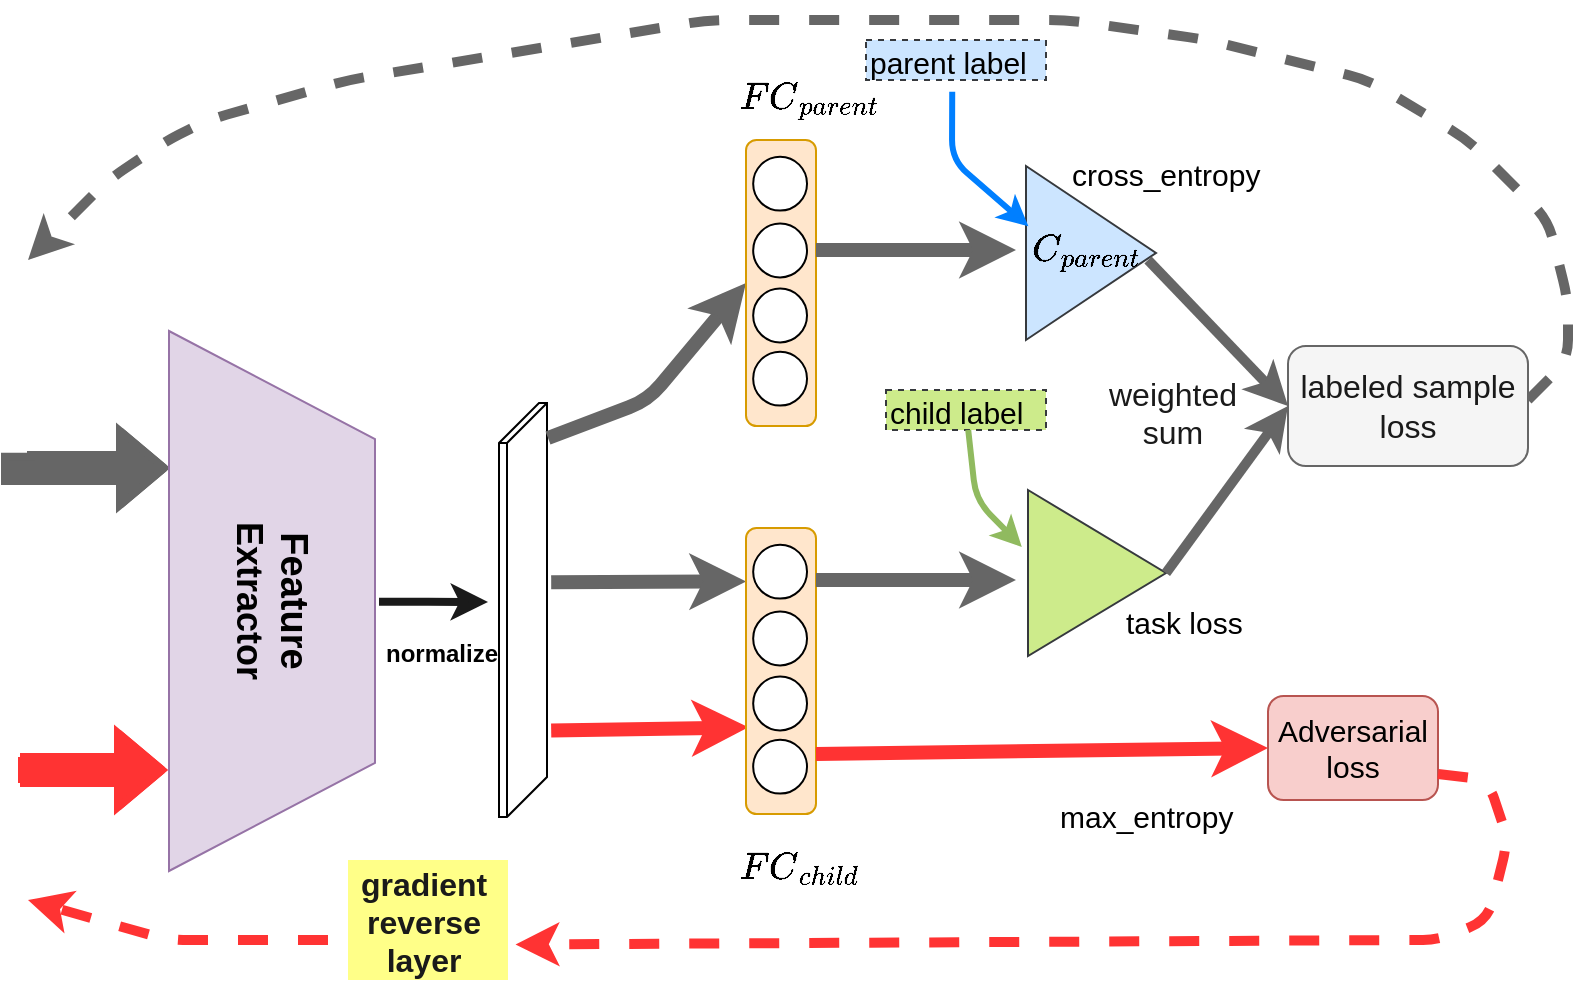 <mxfile version="14.4.4" type="github">
  <diagram id="ks4RM9dCCZyvrqQTFD8F" name="第 1 页">
    <mxGraphModel dx="1150" dy="651" grid="1" gridSize="10" guides="1" tooltips="1" connect="1" arrows="1" fold="1" page="1" pageScale="1" pageWidth="583" pageHeight="827" math="1" shadow="0">
      <root>
        <mxCell id="0" />
        <mxCell id="1" parent="0" />
        <mxCell id="MTRD8ADKReDqSSXhINTx-1" style="edgeStyle=orthogonalEdgeStyle;shape=flexArrow;rounded=0;html=1;exitX=1;exitY=0.5;jettySize=auto;orthogonalLoop=1;strokeColor=#666666;strokeWidth=4;fillColor=#666666;" edge="1" parent="1">
          <mxGeometry relative="1" as="geometry">
            <mxPoint x="359" y="394" as="targetPoint" />
            <Array as="points">
              <mxPoint x="309" y="394" />
              <mxPoint x="309" y="394" />
            </Array>
            <mxPoint x="284" y="386.405" as="sourcePoint" />
          </mxGeometry>
        </mxCell>
        <mxCell id="MTRD8ADKReDqSSXhINTx-2" style="edgeStyle=orthogonalEdgeStyle;shape=flexArrow;rounded=0;html=1;jettySize=auto;orthogonalLoop=1;strokeColor=#FF3333;strokeWidth=4;fillColor=#FF3333;fontColor=#EA6B66;" edge="1" parent="1">
          <mxGeometry relative="1" as="geometry">
            <mxPoint x="358" y="545" as="targetPoint" />
            <mxPoint x="284" y="545" as="sourcePoint" />
            <Array as="points">
              <mxPoint x="285" y="545" />
              <mxPoint x="285" y="545" />
            </Array>
          </mxGeometry>
        </mxCell>
        <mxCell id="MTRD8ADKReDqSSXhINTx-3" style="edgeStyle=orthogonalEdgeStyle;rounded=0;html=1;jettySize=auto;orthogonalLoop=1;strokeColor=#1A1A1A;strokeWidth=4;fillColor=#666666;" edge="1" parent="1">
          <mxGeometry relative="1" as="geometry">
            <mxPoint x="519" y="461" as="targetPoint" />
            <mxPoint x="464.5" y="460.875" as="sourcePoint" />
            <Array as="points">
              <mxPoint x="489" y="461" />
              <mxPoint x="489" y="461" />
            </Array>
          </mxGeometry>
        </mxCell>
        <mxCell id="MTRD8ADKReDqSSXhINTx-4" value="&lt;b&gt;&lt;font style=&quot;font-size: 19px&quot;&gt;Feature&lt;/font&gt;&lt;/b&gt;&lt;div&gt;&lt;b&gt;&lt;font size=&quot;4&quot;&gt;Extractor&lt;/font&gt;&lt;/b&gt;&lt;/div&gt;" style="shape=trapezoid;perimeter=trapezoidPerimeter;whiteSpace=wrap;html=1;rounded=0;rotation=90;fillColor=#e1d5e7;strokeColor=#9673a6;" vertex="1" parent="1">
          <mxGeometry x="276" y="409" width="270" height="103" as="geometry" />
        </mxCell>
        <mxCell id="MTRD8ADKReDqSSXhINTx-5" value="" style="shape=cube;whiteSpace=wrap;html=1;boundedLbl=1;rounded=0;fillColor=none;rotation=90;" vertex="1" parent="1">
          <mxGeometry x="433" y="453" width="207" height="24" as="geometry" />
        </mxCell>
        <mxCell id="MTRD8ADKReDqSSXhINTx-6" value="&lt;b&gt;normalize&lt;/b&gt;" style="text;html=1;resizable=0;points=[];autosize=1;align=left;verticalAlign=top;spacingTop=-4;rotation=0;" vertex="1" parent="1">
          <mxGeometry x="466" y="477" width="70" height="20" as="geometry" />
        </mxCell>
        <mxCell id="MTRD8ADKReDqSSXhINTx-7" value="" style="endArrow=classic;html=1;strokeColor=#666666;strokeWidth=7;fillColor=#666666;entryX=0.002;entryY=0.187;entryPerimeter=0;exitX=0.433;exitY=-0.087;exitPerimeter=0;" edge="1" parent="1" source="MTRD8ADKReDqSSXhINTx-5" target="MTRD8ADKReDqSSXhINTx-21">
          <mxGeometry width="50" height="50" relative="1" as="geometry">
            <mxPoint x="559" y="451" as="sourcePoint" />
            <mxPoint x="650" y="444" as="targetPoint" />
          </mxGeometry>
        </mxCell>
        <mxCell id="MTRD8ADKReDqSSXhINTx-8" value="" style="endArrow=classic;html=1;strokeColor=#FF3333;strokeWidth=7;fillColor=#666666;exitX=0.791;exitY=-0.087;exitPerimeter=0;entryX=0.035;entryY=0.697;entryPerimeter=0;" edge="1" parent="1" source="MTRD8ADKReDqSSXhINTx-5" target="MTRD8ADKReDqSSXhINTx-21">
          <mxGeometry width="50" height="50" relative="1" as="geometry">
            <mxPoint x="559" y="526" as="sourcePoint" />
            <mxPoint x="639" y="526" as="targetPoint" />
          </mxGeometry>
        </mxCell>
        <mxCell id="MTRD8ADKReDqSSXhINTx-9" value="" style="endArrow=classic;html=1;strokeColor=#666666;strokeWidth=7;fillColor=#666666;entryX=0;entryY=0.5;" edge="1" parent="1" target="MTRD8ADKReDqSSXhINTx-13">
          <mxGeometry width="50" height="50" relative="1" as="geometry">
            <mxPoint x="549" y="379" as="sourcePoint" />
            <mxPoint x="629" y="310" as="targetPoint" />
            <Array as="points">
              <mxPoint x="599" y="360" />
            </Array>
          </mxGeometry>
        </mxCell>
        <mxCell id="MTRD8ADKReDqSSXhINTx-10" value="" style="group" vertex="1" connectable="0" parent="1">
          <mxGeometry x="648" y="230" width="35" height="143" as="geometry" />
        </mxCell>
        <mxCell id="MTRD8ADKReDqSSXhINTx-11" value="" style="group" vertex="1" connectable="0" parent="MTRD8ADKReDqSSXhINTx-10">
          <mxGeometry width="35" height="143" as="geometry" />
        </mxCell>
        <mxCell id="MTRD8ADKReDqSSXhINTx-12" value="" style="group" vertex="1" connectable="0" parent="MTRD8ADKReDqSSXhINTx-11">
          <mxGeometry width="35" height="143" as="geometry" />
        </mxCell>
        <mxCell id="MTRD8ADKReDqSSXhINTx-13" value="" style="rounded=1;whiteSpace=wrap;html=1;fillColor=#ffe6cc;strokeColor=#d79b00;" vertex="1" parent="MTRD8ADKReDqSSXhINTx-12">
          <mxGeometry width="35" height="143" as="geometry" />
        </mxCell>
        <mxCell id="MTRD8ADKReDqSSXhINTx-14" value="" style="ellipse;whiteSpace=wrap;html=1;aspect=fixed;rounded=0;fillColor=#ffffff;strokeColor=#000000;" vertex="1" parent="MTRD8ADKReDqSSXhINTx-12">
          <mxGeometry x="3.59" y="8.357" width="26.923" height="26.923" as="geometry" />
        </mxCell>
        <mxCell id="MTRD8ADKReDqSSXhINTx-15" value="" style="ellipse;whiteSpace=wrap;html=1;aspect=fixed;rounded=0;fillColor=#ffffff;strokeColor=#000000;" vertex="1" parent="MTRD8ADKReDqSSXhINTx-12">
          <mxGeometry x="3.59" y="41.786" width="26.923" height="26.923" as="geometry" />
        </mxCell>
        <mxCell id="MTRD8ADKReDqSSXhINTx-16" value="" style="ellipse;whiteSpace=wrap;html=1;aspect=fixed;rounded=0;fillColor=#ffffff;strokeColor=#000000;" vertex="1" parent="MTRD8ADKReDqSSXhINTx-12">
          <mxGeometry x="3.59" y="74.286" width="26.923" height="26.923" as="geometry" />
        </mxCell>
        <mxCell id="MTRD8ADKReDqSSXhINTx-17" value="" style="ellipse;whiteSpace=wrap;html=1;aspect=fixed;rounded=0;fillColor=#ffffff;strokeColor=#000000;" vertex="1" parent="MTRD8ADKReDqSSXhINTx-12">
          <mxGeometry x="3.59" y="105.857" width="26.923" height="26.923" as="geometry" />
        </mxCell>
        <mxCell id="MTRD8ADKReDqSSXhINTx-18" value="" style="group;fontSize=12;" vertex="1" connectable="0" parent="1">
          <mxGeometry x="648" y="424" width="105" height="161" as="geometry" />
        </mxCell>
        <mxCell id="MTRD8ADKReDqSSXhINTx-19" value="" style="group" vertex="1" connectable="0" parent="MTRD8ADKReDqSSXhINTx-18">
          <mxGeometry width="105" height="161" as="geometry" />
        </mxCell>
        <mxCell id="MTRD8ADKReDqSSXhINTx-20" value="" style="group" vertex="1" connectable="0" parent="MTRD8ADKReDqSSXhINTx-19">
          <mxGeometry width="105" height="161" as="geometry" />
        </mxCell>
        <mxCell id="MTRD8ADKReDqSSXhINTx-21" value="" style="rounded=1;whiteSpace=wrap;html=1;fillColor=#ffe6cc;strokeColor=#d79b00;" vertex="1" parent="MTRD8ADKReDqSSXhINTx-20">
          <mxGeometry width="35" height="143" as="geometry" />
        </mxCell>
        <mxCell id="MTRD8ADKReDqSSXhINTx-22" value="" style="ellipse;whiteSpace=wrap;html=1;aspect=fixed;rounded=0;fillColor=#ffffff;strokeColor=#000000;" vertex="1" parent="MTRD8ADKReDqSSXhINTx-20">
          <mxGeometry x="3.59" y="8.357" width="26.923" height="26.923" as="geometry" />
        </mxCell>
        <mxCell id="MTRD8ADKReDqSSXhINTx-23" value="" style="ellipse;whiteSpace=wrap;html=1;aspect=fixed;rounded=0;fillColor=#ffffff;strokeColor=#000000;" vertex="1" parent="MTRD8ADKReDqSSXhINTx-20">
          <mxGeometry x="3.59" y="41.786" width="26.923" height="26.923" as="geometry" />
        </mxCell>
        <mxCell id="MTRD8ADKReDqSSXhINTx-24" value="" style="ellipse;whiteSpace=wrap;html=1;aspect=fixed;rounded=0;fillColor=#ffffff;strokeColor=#000000;" vertex="1" parent="MTRD8ADKReDqSSXhINTx-20">
          <mxGeometry x="3.59" y="74.286" width="26.923" height="26.923" as="geometry" />
        </mxCell>
        <mxCell id="MTRD8ADKReDqSSXhINTx-25" value="" style="ellipse;whiteSpace=wrap;html=1;aspect=fixed;rounded=0;fillColor=#ffffff;strokeColor=#000000;" vertex="1" parent="MTRD8ADKReDqSSXhINTx-20">
          <mxGeometry x="3.59" y="105.857" width="26.923" height="26.923" as="geometry" />
        </mxCell>
        <mxCell id="MTRD8ADKReDqSSXhINTx-26" value="$${FC}_{child}$$" style="text;html=1;resizable=0;points=[];autosize=1;align=left;verticalAlign=top;spacingTop=-4;fontSize=16;" vertex="1" parent="MTRD8ADKReDqSSXhINTx-20">
          <mxGeometry x="-5" y="141" width="110" height="20" as="geometry" />
        </mxCell>
        <mxCell id="MTRD8ADKReDqSSXhINTx-27" value="$${FC}_{parent}$$" style="text;html=1;resizable=0;points=[];autosize=1;align=left;verticalAlign=top;spacingTop=-4;fontStyle=0;fontSize=16;" vertex="1" parent="1">
          <mxGeometry x="643" y="180" width="110" height="20" as="geometry" />
        </mxCell>
        <mxCell id="MTRD8ADKReDqSSXhINTx-28" value="" style="endArrow=classic;html=1;strokeColor=#666666;strokeWidth=7;fillColor=#666666;" edge="1" parent="1">
          <mxGeometry width="50" height="50" relative="1" as="geometry">
            <mxPoint x="683" y="285" as="sourcePoint" />
            <mxPoint x="783" y="285" as="targetPoint" />
          </mxGeometry>
        </mxCell>
        <mxCell id="MTRD8ADKReDqSSXhINTx-29" value="" style="endArrow=classic;html=1;strokeColor=#666666;strokeWidth=7;fillColor=#666666;" edge="1" parent="1">
          <mxGeometry width="50" height="50" relative="1" as="geometry">
            <mxPoint x="683" y="450" as="sourcePoint" />
            <mxPoint x="783" y="450" as="targetPoint" />
          </mxGeometry>
        </mxCell>
        <mxCell id="MTRD8ADKReDqSSXhINTx-30" value="" style="endArrow=classic;html=1;strokeColor=#FF3333;strokeWidth=7;fillColor=#666666;entryX=0;entryY=0.5;" edge="1" parent="1" target="MTRD8ADKReDqSSXhINTx-35">
          <mxGeometry width="50" height="50" relative="1" as="geometry">
            <mxPoint x="683" y="537" as="sourcePoint" />
            <mxPoint x="899" y="540" as="targetPoint" />
          </mxGeometry>
        </mxCell>
        <mxCell id="MTRD8ADKReDqSSXhINTx-31" value="" style="triangle;whiteSpace=wrap;html=1;rounded=0;fillColor=#cce5ff;strokeColor=#36393d;" vertex="1" parent="1">
          <mxGeometry x="788" y="243" width="65" height="87" as="geometry" />
        </mxCell>
        <mxCell id="MTRD8ADKReDqSSXhINTx-32" value="$$C_{parent}$$" style="text;html=1;resizable=0;points=[];autosize=1;align=left;verticalAlign=top;spacingTop=-4;fontSize=16;" vertex="1" parent="1">
          <mxGeometry x="789" y="256" width="100" height="20" as="geometry" />
        </mxCell>
        <mxCell id="MTRD8ADKReDqSSXhINTx-33" value="$$C_{child}$$" style="text;html=1;resizable=0;points=[];autosize=1;align=left;verticalAlign=top;spacingTop=-4;fontSize=16;" vertex="1" parent="1">
          <mxGeometry x="791" y="422" width="90" height="20" as="geometry" />
        </mxCell>
        <mxCell id="MTRD8ADKReDqSSXhINTx-34" value="" style="triangle;whiteSpace=wrap;html=1;rounded=0;fillColor=#cdeb8b;strokeColor=#36393d;" vertex="1" parent="1">
          <mxGeometry x="789" y="405" width="69" height="83" as="geometry" />
        </mxCell>
        <mxCell id="MTRD8ADKReDqSSXhINTx-35" value="&lt;font style=&quot;font-size: 15px;&quot;&gt;Adversarial loss&lt;/font&gt;" style="rounded=1;whiteSpace=wrap;html=1;fillColor=#f8cecc;strokeColor=#b85450;fontSize=15;" vertex="1" parent="1">
          <mxGeometry x="909" y="508" width="85" height="52" as="geometry" />
        </mxCell>
        <mxCell id="MTRD8ADKReDqSSXhINTx-36" value="cross_entropy" style="text;html=1;resizable=0;points=[];autosize=1;align=left;verticalAlign=top;spacingTop=-4;fontSize=15;" vertex="1" parent="1">
          <mxGeometry x="809" y="236" width="110" height="20" as="geometry" />
        </mxCell>
        <mxCell id="MTRD8ADKReDqSSXhINTx-37" value="task loss" style="text;html=1;resizable=0;points=[];autosize=1;align=left;verticalAlign=top;spacingTop=-4;fontSize=15;" vertex="1" parent="1">
          <mxGeometry x="836" y="460" width="70" height="20" as="geometry" />
        </mxCell>
        <mxCell id="MTRD8ADKReDqSSXhINTx-38" value="parent label" style="text;html=1;resizable=0;points=[];autosize=1;align=left;verticalAlign=top;spacingTop=-4;fontSize=15;fillColor=#cce5ff;strokeColor=#36393d;dashed=1;" vertex="1" parent="1">
          <mxGeometry x="708" y="180" width="90" height="20" as="geometry" />
        </mxCell>
        <mxCell id="MTRD8ADKReDqSSXhINTx-39" value="child label" style="text;html=1;resizable=0;points=[];autosize=1;align=left;verticalAlign=top;spacingTop=-4;fontSize=15;fillColor=#cdeb8b;strokeColor=#36393d;dashed=1;" vertex="1" parent="1">
          <mxGeometry x="718" y="355" width="80" height="20" as="geometry" />
        </mxCell>
        <mxCell id="MTRD8ADKReDqSSXhINTx-40" value="" style="endArrow=classic;html=1;strokeColor=#007FFF;strokeWidth=3;fillColor=#cce5ff;fontSize=15;exitX=0.479;exitY=1.291;exitPerimeter=0;entryX=0.002;entryY=0.856;entryPerimeter=0;" edge="1" parent="1" source="MTRD8ADKReDqSSXhINTx-38" target="MTRD8ADKReDqSSXhINTx-32">
          <mxGeometry width="50" height="50" relative="1" as="geometry">
            <mxPoint x="852" y="232" as="sourcePoint" />
            <mxPoint x="802" y="270" as="targetPoint" />
            <Array as="points">
              <mxPoint x="751" y="240" />
            </Array>
          </mxGeometry>
        </mxCell>
        <mxCell id="MTRD8ADKReDqSSXhINTx-41" value="" style="endArrow=classic;html=1;strokeColor=#90BA5F;strokeWidth=3;fillColor=#666666;fontSize=15;entryX=-0.045;entryY=0.343;entryPerimeter=0;" edge="1" parent="1" source="MTRD8ADKReDqSSXhINTx-39" target="MTRD8ADKReDqSSXhINTx-34">
          <mxGeometry width="50" height="50" relative="1" as="geometry">
            <mxPoint x="763" y="390" as="sourcePoint" />
            <mxPoint x="804" y="434" as="targetPoint" />
            <Array as="points">
              <mxPoint x="763" y="410" />
            </Array>
          </mxGeometry>
        </mxCell>
        <mxCell id="MTRD8ADKReDqSSXhINTx-42" value="max_entropy" style="text;html=1;resizable=0;points=[];autosize=1;align=left;verticalAlign=top;spacingTop=-4;fontSize=15;" vertex="1" parent="1">
          <mxGeometry x="803" y="557" width="100" height="20" as="geometry" />
        </mxCell>
        <mxCell id="MTRD8ADKReDqSSXhINTx-43" value="" style="endArrow=classic;html=1;dashed=1;strokeColor=#666666;strokeWidth=5;fillColor=#666666;fontSize=16;fontColor=#007FFF;exitX=1;exitY=0.45;exitPerimeter=0;" edge="1" parent="1" source="MTRD8ADKReDqSSXhINTx-44">
          <mxGeometry width="50" height="50" relative="1" as="geometry">
            <mxPoint x="1049" y="360" as="sourcePoint" />
            <mxPoint x="289" y="290" as="targetPoint" />
            <Array as="points">
              <mxPoint x="1059" y="340" />
              <mxPoint x="1059" y="310" />
              <mxPoint x="1049" y="270" />
              <mxPoint x="1009" y="230" />
              <mxPoint x="959" y="200" />
              <mxPoint x="879" y="180" />
              <mxPoint x="809" y="170" />
              <mxPoint x="629" y="170" />
              <mxPoint x="569" y="180" />
              <mxPoint x="449" y="200" />
              <mxPoint x="379" y="220" />
              <mxPoint x="359" y="230" />
              <mxPoint x="329" y="250" />
            </Array>
          </mxGeometry>
        </mxCell>
        <mxCell id="MTRD8ADKReDqSSXhINTx-44" value="&lt;font color=&quot;#1a1a1a&quot;&gt;labeled sample loss&lt;/font&gt;" style="rounded=1;whiteSpace=wrap;html=1;fillColor=#f5f5f5;fontSize=16;fontColor=#007FFF;strokeColor=#666666;" vertex="1" parent="1">
          <mxGeometry x="919" y="333" width="120" height="60" as="geometry" />
        </mxCell>
        <mxCell id="MTRD8ADKReDqSSXhINTx-45" value="" style="endArrow=classic;html=1;strokeColor=#666666;strokeWidth=5;fillColor=#666666;entryX=0;entryY=0.5;" edge="1" parent="1" target="MTRD8ADKReDqSSXhINTx-44">
          <mxGeometry width="50" height="50" relative="1" as="geometry">
            <mxPoint x="849" y="290" as="sourcePoint" />
            <mxPoint x="946" y="352" as="targetPoint" />
          </mxGeometry>
        </mxCell>
        <mxCell id="MTRD8ADKReDqSSXhINTx-46" value="" style="endArrow=classic;html=1;strokeColor=#666666;strokeWidth=5;fillColor=#666666;entryX=0;entryY=0.5;exitX=1;exitY=0.5;" edge="1" parent="1" source="MTRD8ADKReDqSSXhINTx-34" target="MTRD8ADKReDqSSXhINTx-44">
          <mxGeometry width="50" height="50" relative="1" as="geometry">
            <mxPoint x="853" y="427" as="sourcePoint" />
            <mxPoint x="913.647" y="501.529" as="targetPoint" />
          </mxGeometry>
        </mxCell>
        <mxCell id="MTRD8ADKReDqSSXhINTx-47" value="&lt;font color=&quot;#1a1a1a&quot;&gt;weighted&lt;/font&gt;&lt;div&gt;&lt;font color=&quot;#1a1a1a&quot;&gt;sum&lt;/font&gt;&lt;/div&gt;" style="text;html=1;resizable=0;points=[];autosize=1;align=center;verticalAlign=top;spacingTop=-4;fontSize=16;fontColor=#007FFF;" vertex="1" parent="1">
          <mxGeometry x="821" y="345" width="80" height="40" as="geometry" />
        </mxCell>
        <mxCell id="MTRD8ADKReDqSSXhINTx-48" value="" style="endArrow=classic;html=1;dashed=1;strokeColor=#FF3333;strokeWidth=5;fillColor=#666666;fontSize=16;fontColor=#007FFF;entryX=1.047;entryY=0.704;entryPerimeter=0;" edge="1" parent="1" target="MTRD8ADKReDqSSXhINTx-49">
          <mxGeometry width="50" height="50" relative="1" as="geometry">
            <mxPoint x="994" y="547" as="sourcePoint" />
            <mxPoint x="619" y="630" as="targetPoint" />
            <Array as="points">
              <mxPoint x="1019" y="550" />
              <mxPoint x="1029" y="580" />
              <mxPoint x="1019" y="620" />
              <mxPoint x="994" y="630" />
              <mxPoint x="979" y="630" />
            </Array>
          </mxGeometry>
        </mxCell>
        <mxCell id="MTRD8ADKReDqSSXhINTx-49" value="&lt;div style=&quot;text-align: center&quot;&gt;&lt;b style=&quot;color: rgb(26 , 26 , 26)&quot;&gt;&amp;nbsp;gradient&lt;/b&gt;&lt;/div&gt;&lt;div style=&quot;text-align: center&quot;&gt;&lt;font color=&quot;#1a1a1a&quot;&gt;&lt;b&gt;&amp;nbsp;reverse&lt;/b&gt;&lt;/font&gt;&lt;/div&gt;&lt;div style=&quot;text-align: center&quot;&gt;&lt;font color=&quot;#1a1a1a&quot;&gt;&lt;b&gt;&amp;nbsp;layer&lt;/b&gt;&lt;/font&gt;&lt;/div&gt;" style="text;html=1;resizable=0;points=[];autosize=1;align=left;verticalAlign=top;spacingTop=-4;fontSize=16;fontColor=#007FFF;fillColor=#ffff88;strokeColor=none;" vertex="1" parent="1">
          <mxGeometry x="449" y="590" width="80" height="60" as="geometry" />
        </mxCell>
        <mxCell id="MTRD8ADKReDqSSXhINTx-50" value="" style="endArrow=classic;html=1;strokeColor=#FF3333;strokeWidth=5;fillColor=#666666;fontSize=16;fontColor=#007FFF;dashed=1;" edge="1" parent="1">
          <mxGeometry width="50" height="50" relative="1" as="geometry">
            <mxPoint x="439" y="630" as="sourcePoint" />
            <mxPoint x="289" y="610" as="targetPoint" />
            <Array as="points">
              <mxPoint x="359" y="630" />
            </Array>
          </mxGeometry>
        </mxCell>
      </root>
    </mxGraphModel>
  </diagram>
</mxfile>
